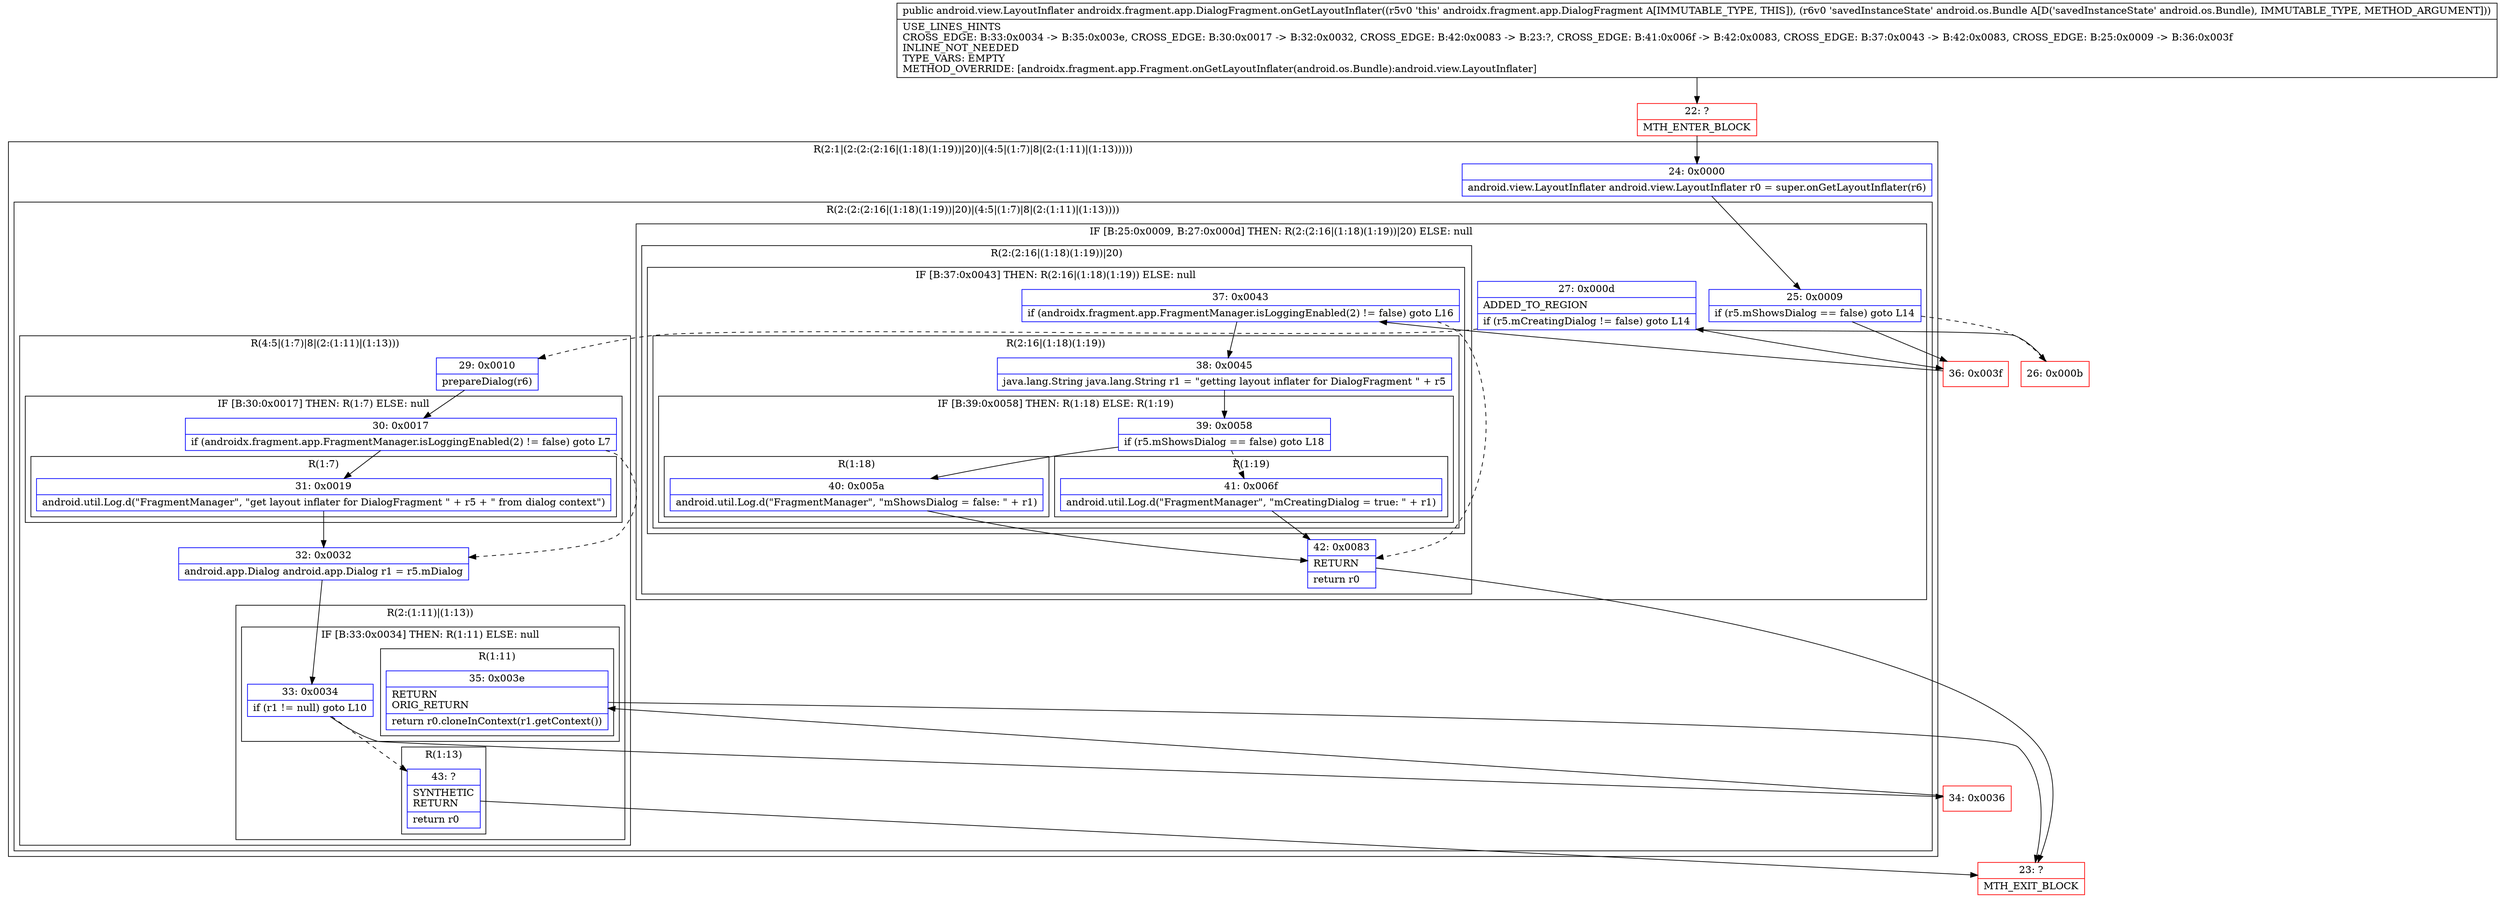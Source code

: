 digraph "CFG forandroidx.fragment.app.DialogFragment.onGetLayoutInflater(Landroid\/os\/Bundle;)Landroid\/view\/LayoutInflater;" {
subgraph cluster_Region_747251525 {
label = "R(2:1|(2:(2:(2:16|(1:18)(1:19))|20)|(4:5|(1:7)|8|(2:(1:11)|(1:13)))))";
node [shape=record,color=blue];
Node_24 [shape=record,label="{24\:\ 0x0000|android.view.LayoutInflater android.view.LayoutInflater r0 = super.onGetLayoutInflater(r6)\l}"];
subgraph cluster_Region_376315333 {
label = "R(2:(2:(2:16|(1:18)(1:19))|20)|(4:5|(1:7)|8|(2:(1:11)|(1:13))))";
node [shape=record,color=blue];
subgraph cluster_IfRegion_587980673 {
label = "IF [B:25:0x0009, B:27:0x000d] THEN: R(2:(2:16|(1:18)(1:19))|20) ELSE: null";
node [shape=record,color=blue];
Node_25 [shape=record,label="{25\:\ 0x0009|if (r5.mShowsDialog == false) goto L14\l}"];
Node_27 [shape=record,label="{27\:\ 0x000d|ADDED_TO_REGION\l|if (r5.mCreatingDialog != false) goto L14\l}"];
subgraph cluster_Region_980980478 {
label = "R(2:(2:16|(1:18)(1:19))|20)";
node [shape=record,color=blue];
subgraph cluster_IfRegion_150271142 {
label = "IF [B:37:0x0043] THEN: R(2:16|(1:18)(1:19)) ELSE: null";
node [shape=record,color=blue];
Node_37 [shape=record,label="{37\:\ 0x0043|if (androidx.fragment.app.FragmentManager.isLoggingEnabled(2) != false) goto L16\l}"];
subgraph cluster_Region_618916150 {
label = "R(2:16|(1:18)(1:19))";
node [shape=record,color=blue];
Node_38 [shape=record,label="{38\:\ 0x0045|java.lang.String java.lang.String r1 = \"getting layout inflater for DialogFragment \" + r5\l}"];
subgraph cluster_IfRegion_1253194639 {
label = "IF [B:39:0x0058] THEN: R(1:18) ELSE: R(1:19)";
node [shape=record,color=blue];
Node_39 [shape=record,label="{39\:\ 0x0058|if (r5.mShowsDialog == false) goto L18\l}"];
subgraph cluster_Region_1517449270 {
label = "R(1:18)";
node [shape=record,color=blue];
Node_40 [shape=record,label="{40\:\ 0x005a|android.util.Log.d(\"FragmentManager\", \"mShowsDialog = false: \" + r1)\l}"];
}
subgraph cluster_Region_795216178 {
label = "R(1:19)";
node [shape=record,color=blue];
Node_41 [shape=record,label="{41\:\ 0x006f|android.util.Log.d(\"FragmentManager\", \"mCreatingDialog = true: \" + r1)\l}"];
}
}
}
}
Node_42 [shape=record,label="{42\:\ 0x0083|RETURN\l|return r0\l}"];
}
}
subgraph cluster_Region_76139778 {
label = "R(4:5|(1:7)|8|(2:(1:11)|(1:13)))";
node [shape=record,color=blue];
Node_29 [shape=record,label="{29\:\ 0x0010|prepareDialog(r6)\l}"];
subgraph cluster_IfRegion_743737129 {
label = "IF [B:30:0x0017] THEN: R(1:7) ELSE: null";
node [shape=record,color=blue];
Node_30 [shape=record,label="{30\:\ 0x0017|if (androidx.fragment.app.FragmentManager.isLoggingEnabled(2) != false) goto L7\l}"];
subgraph cluster_Region_1373545205 {
label = "R(1:7)";
node [shape=record,color=blue];
Node_31 [shape=record,label="{31\:\ 0x0019|android.util.Log.d(\"FragmentManager\", \"get layout inflater for DialogFragment \" + r5 + \" from dialog context\")\l}"];
}
}
Node_32 [shape=record,label="{32\:\ 0x0032|android.app.Dialog android.app.Dialog r1 = r5.mDialog\l}"];
subgraph cluster_Region_2124430764 {
label = "R(2:(1:11)|(1:13))";
node [shape=record,color=blue];
subgraph cluster_IfRegion_1066938108 {
label = "IF [B:33:0x0034] THEN: R(1:11) ELSE: null";
node [shape=record,color=blue];
Node_33 [shape=record,label="{33\:\ 0x0034|if (r1 != null) goto L10\l}"];
subgraph cluster_Region_197118921 {
label = "R(1:11)";
node [shape=record,color=blue];
Node_35 [shape=record,label="{35\:\ 0x003e|RETURN\lORIG_RETURN\l|return r0.cloneInContext(r1.getContext())\l}"];
}
}
subgraph cluster_Region_1496206681 {
label = "R(1:13)";
node [shape=record,color=blue];
Node_43 [shape=record,label="{43\:\ ?|SYNTHETIC\lRETURN\l|return r0\l}"];
}
}
}
}
}
Node_22 [shape=record,color=red,label="{22\:\ ?|MTH_ENTER_BLOCK\l}"];
Node_26 [shape=record,color=red,label="{26\:\ 0x000b}"];
Node_34 [shape=record,color=red,label="{34\:\ 0x0036}"];
Node_23 [shape=record,color=red,label="{23\:\ ?|MTH_EXIT_BLOCK\l}"];
Node_36 [shape=record,color=red,label="{36\:\ 0x003f}"];
MethodNode[shape=record,label="{public android.view.LayoutInflater androidx.fragment.app.DialogFragment.onGetLayoutInflater((r5v0 'this' androidx.fragment.app.DialogFragment A[IMMUTABLE_TYPE, THIS]), (r6v0 'savedInstanceState' android.os.Bundle A[D('savedInstanceState' android.os.Bundle), IMMUTABLE_TYPE, METHOD_ARGUMENT]))  | USE_LINES_HINTS\lCROSS_EDGE: B:33:0x0034 \-\> B:35:0x003e, CROSS_EDGE: B:30:0x0017 \-\> B:32:0x0032, CROSS_EDGE: B:42:0x0083 \-\> B:23:?, CROSS_EDGE: B:41:0x006f \-\> B:42:0x0083, CROSS_EDGE: B:37:0x0043 \-\> B:42:0x0083, CROSS_EDGE: B:25:0x0009 \-\> B:36:0x003f\lINLINE_NOT_NEEDED\lTYPE_VARS: EMPTY\lMETHOD_OVERRIDE: [androidx.fragment.app.Fragment.onGetLayoutInflater(android.os.Bundle):android.view.LayoutInflater]\l}"];
MethodNode -> Node_22;Node_24 -> Node_25;
Node_25 -> Node_26[style=dashed];
Node_25 -> Node_36;
Node_27 -> Node_29[style=dashed];
Node_27 -> Node_36;
Node_37 -> Node_38;
Node_37 -> Node_42[style=dashed];
Node_38 -> Node_39;
Node_39 -> Node_40;
Node_39 -> Node_41[style=dashed];
Node_40 -> Node_42;
Node_41 -> Node_42;
Node_42 -> Node_23;
Node_29 -> Node_30;
Node_30 -> Node_31;
Node_30 -> Node_32[style=dashed];
Node_31 -> Node_32;
Node_32 -> Node_33;
Node_33 -> Node_34;
Node_33 -> Node_43[style=dashed];
Node_35 -> Node_23;
Node_43 -> Node_23;
Node_22 -> Node_24;
Node_26 -> Node_27;
Node_34 -> Node_35;
Node_36 -> Node_37;
}

